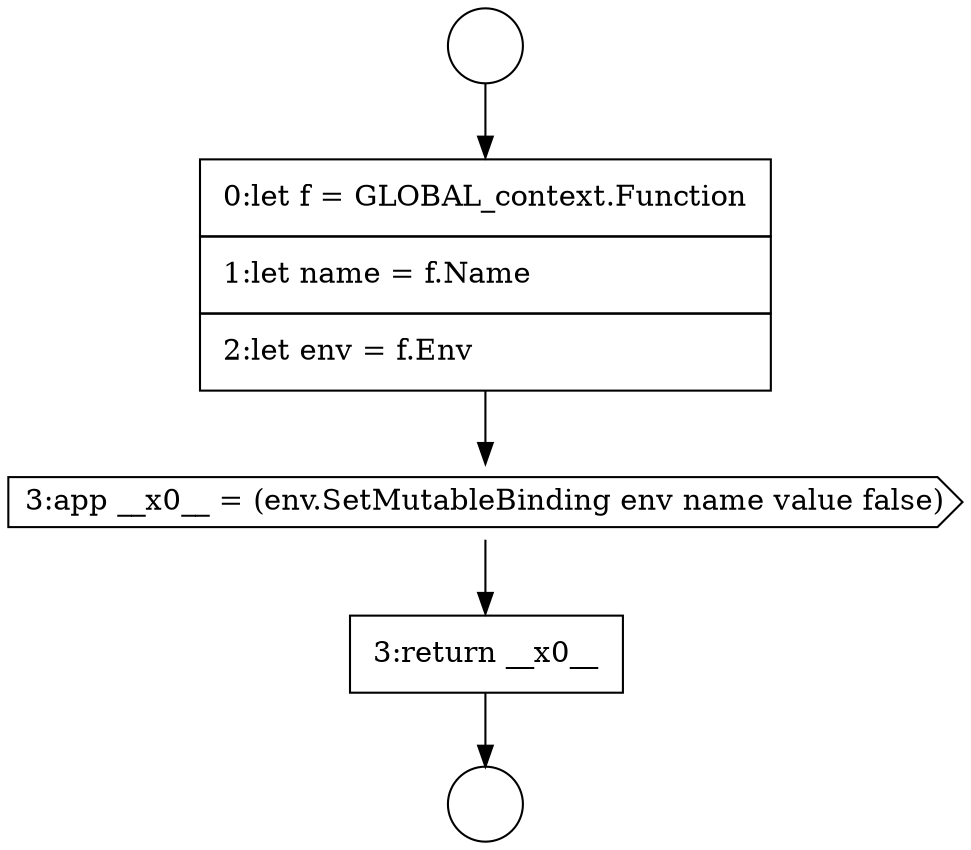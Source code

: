 digraph {
  node2601 [shape=none, margin=0, label=<<font color="black">
    <table border="0" cellborder="1" cellspacing="0" cellpadding="10">
      <tr><td align="left">3:return __x0__</td></tr>
    </table>
  </font>> color="black" fillcolor="white" style=filled]
  node2598 [shape=circle label=" " color="black" fillcolor="white" style=filled]
  node2597 [shape=circle label=" " color="black" fillcolor="white" style=filled]
  node2599 [shape=none, margin=0, label=<<font color="black">
    <table border="0" cellborder="1" cellspacing="0" cellpadding="10">
      <tr><td align="left">0:let f = GLOBAL_context.Function</td></tr>
      <tr><td align="left">1:let name = f.Name</td></tr>
      <tr><td align="left">2:let env = f.Env</td></tr>
    </table>
  </font>> color="black" fillcolor="white" style=filled]
  node2600 [shape=cds, label=<<font color="black">3:app __x0__ = (env.SetMutableBinding env name value false)</font>> color="black" fillcolor="white" style=filled]
  node2597 -> node2599 [ color="black"]
  node2599 -> node2600 [ color="black"]
  node2600 -> node2601 [ color="black"]
  node2601 -> node2598 [ color="black"]
}
